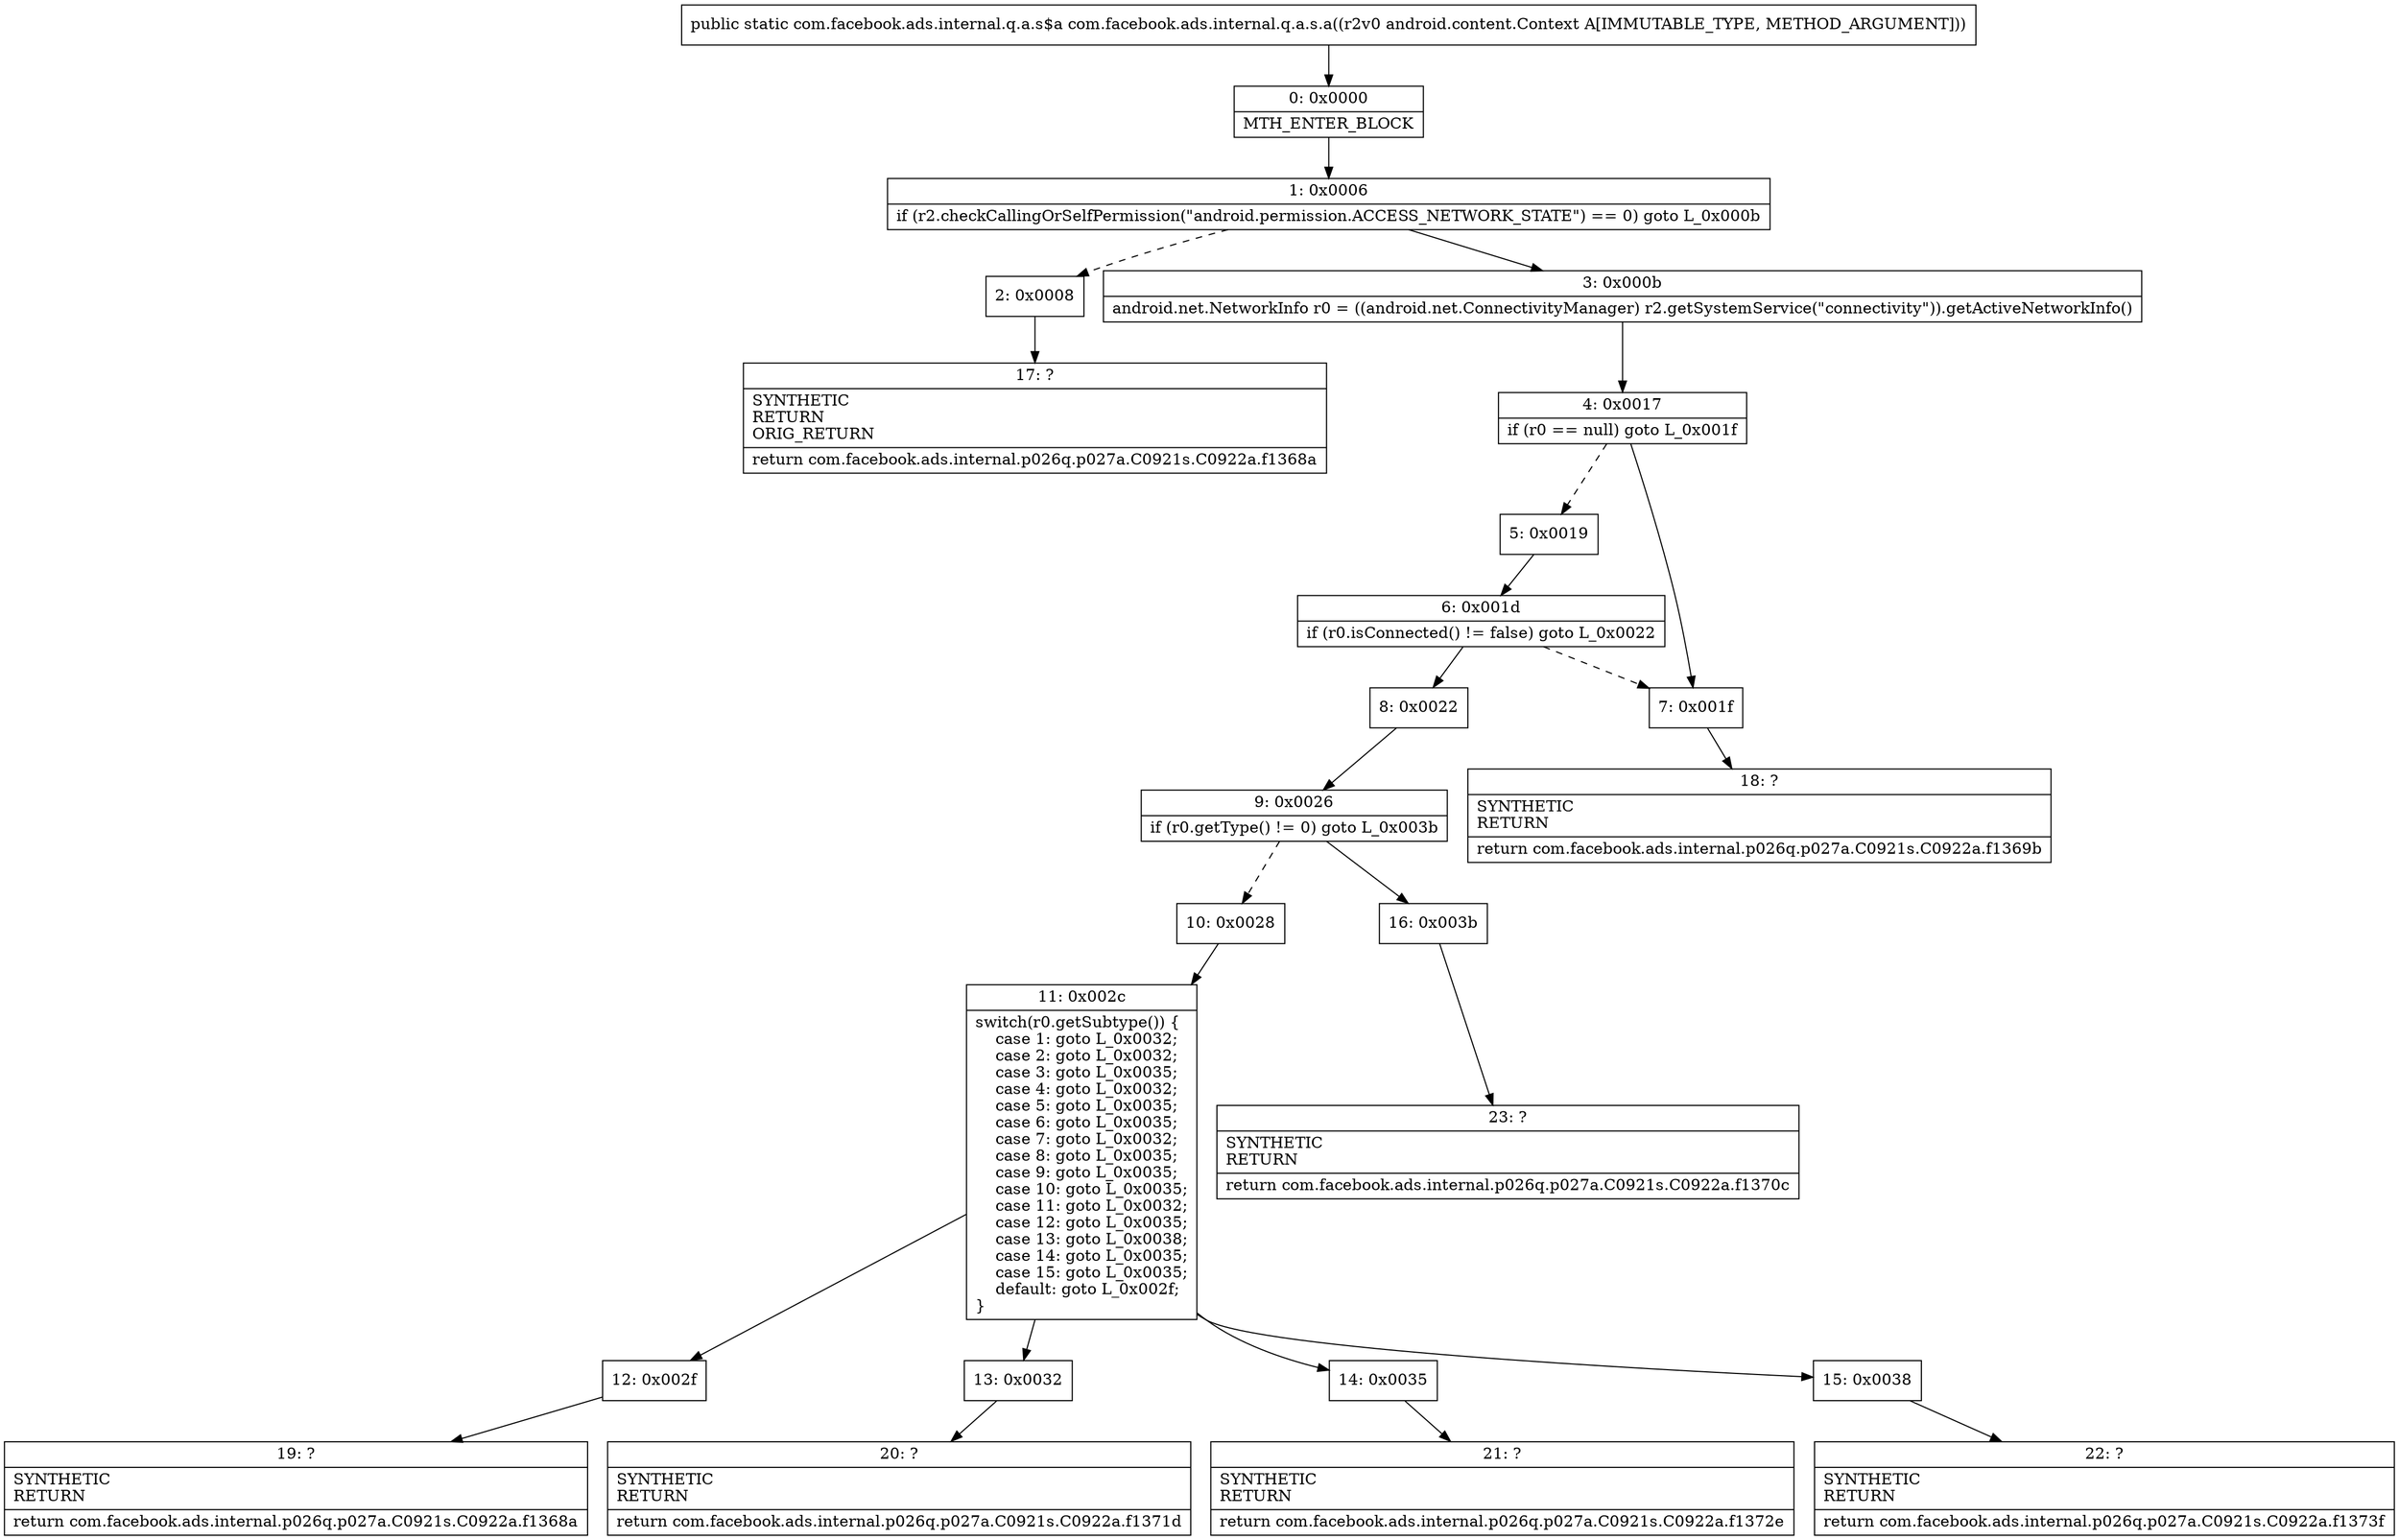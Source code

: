 digraph "CFG forcom.facebook.ads.internal.q.a.s.a(Landroid\/content\/Context;)Lcom\/facebook\/ads\/internal\/q\/a\/s$a;" {
Node_0 [shape=record,label="{0\:\ 0x0000|MTH_ENTER_BLOCK\l}"];
Node_1 [shape=record,label="{1\:\ 0x0006|if (r2.checkCallingOrSelfPermission(\"android.permission.ACCESS_NETWORK_STATE\") == 0) goto L_0x000b\l}"];
Node_2 [shape=record,label="{2\:\ 0x0008}"];
Node_3 [shape=record,label="{3\:\ 0x000b|android.net.NetworkInfo r0 = ((android.net.ConnectivityManager) r2.getSystemService(\"connectivity\")).getActiveNetworkInfo()\l}"];
Node_4 [shape=record,label="{4\:\ 0x0017|if (r0 == null) goto L_0x001f\l}"];
Node_5 [shape=record,label="{5\:\ 0x0019}"];
Node_6 [shape=record,label="{6\:\ 0x001d|if (r0.isConnected() != false) goto L_0x0022\l}"];
Node_7 [shape=record,label="{7\:\ 0x001f}"];
Node_8 [shape=record,label="{8\:\ 0x0022}"];
Node_9 [shape=record,label="{9\:\ 0x0026|if (r0.getType() != 0) goto L_0x003b\l}"];
Node_10 [shape=record,label="{10\:\ 0x0028}"];
Node_11 [shape=record,label="{11\:\ 0x002c|switch(r0.getSubtype()) \{\l    case 1: goto L_0x0032;\l    case 2: goto L_0x0032;\l    case 3: goto L_0x0035;\l    case 4: goto L_0x0032;\l    case 5: goto L_0x0035;\l    case 6: goto L_0x0035;\l    case 7: goto L_0x0032;\l    case 8: goto L_0x0035;\l    case 9: goto L_0x0035;\l    case 10: goto L_0x0035;\l    case 11: goto L_0x0032;\l    case 12: goto L_0x0035;\l    case 13: goto L_0x0038;\l    case 14: goto L_0x0035;\l    case 15: goto L_0x0035;\l    default: goto L_0x002f;\l\}\l}"];
Node_12 [shape=record,label="{12\:\ 0x002f}"];
Node_13 [shape=record,label="{13\:\ 0x0032}"];
Node_14 [shape=record,label="{14\:\ 0x0035}"];
Node_15 [shape=record,label="{15\:\ 0x0038}"];
Node_16 [shape=record,label="{16\:\ 0x003b}"];
Node_17 [shape=record,label="{17\:\ ?|SYNTHETIC\lRETURN\lORIG_RETURN\l|return com.facebook.ads.internal.p026q.p027a.C0921s.C0922a.f1368a\l}"];
Node_18 [shape=record,label="{18\:\ ?|SYNTHETIC\lRETURN\l|return com.facebook.ads.internal.p026q.p027a.C0921s.C0922a.f1369b\l}"];
Node_19 [shape=record,label="{19\:\ ?|SYNTHETIC\lRETURN\l|return com.facebook.ads.internal.p026q.p027a.C0921s.C0922a.f1368a\l}"];
Node_20 [shape=record,label="{20\:\ ?|SYNTHETIC\lRETURN\l|return com.facebook.ads.internal.p026q.p027a.C0921s.C0922a.f1371d\l}"];
Node_21 [shape=record,label="{21\:\ ?|SYNTHETIC\lRETURN\l|return com.facebook.ads.internal.p026q.p027a.C0921s.C0922a.f1372e\l}"];
Node_22 [shape=record,label="{22\:\ ?|SYNTHETIC\lRETURN\l|return com.facebook.ads.internal.p026q.p027a.C0921s.C0922a.f1373f\l}"];
Node_23 [shape=record,label="{23\:\ ?|SYNTHETIC\lRETURN\l|return com.facebook.ads.internal.p026q.p027a.C0921s.C0922a.f1370c\l}"];
MethodNode[shape=record,label="{public static com.facebook.ads.internal.q.a.s$a com.facebook.ads.internal.q.a.s.a((r2v0 android.content.Context A[IMMUTABLE_TYPE, METHOD_ARGUMENT])) }"];
MethodNode -> Node_0;
Node_0 -> Node_1;
Node_1 -> Node_2[style=dashed];
Node_1 -> Node_3;
Node_2 -> Node_17;
Node_3 -> Node_4;
Node_4 -> Node_5[style=dashed];
Node_4 -> Node_7;
Node_5 -> Node_6;
Node_6 -> Node_7[style=dashed];
Node_6 -> Node_8;
Node_7 -> Node_18;
Node_8 -> Node_9;
Node_9 -> Node_10[style=dashed];
Node_9 -> Node_16;
Node_10 -> Node_11;
Node_11 -> Node_12;
Node_11 -> Node_13;
Node_11 -> Node_14;
Node_11 -> Node_15;
Node_12 -> Node_19;
Node_13 -> Node_20;
Node_14 -> Node_21;
Node_15 -> Node_22;
Node_16 -> Node_23;
}

